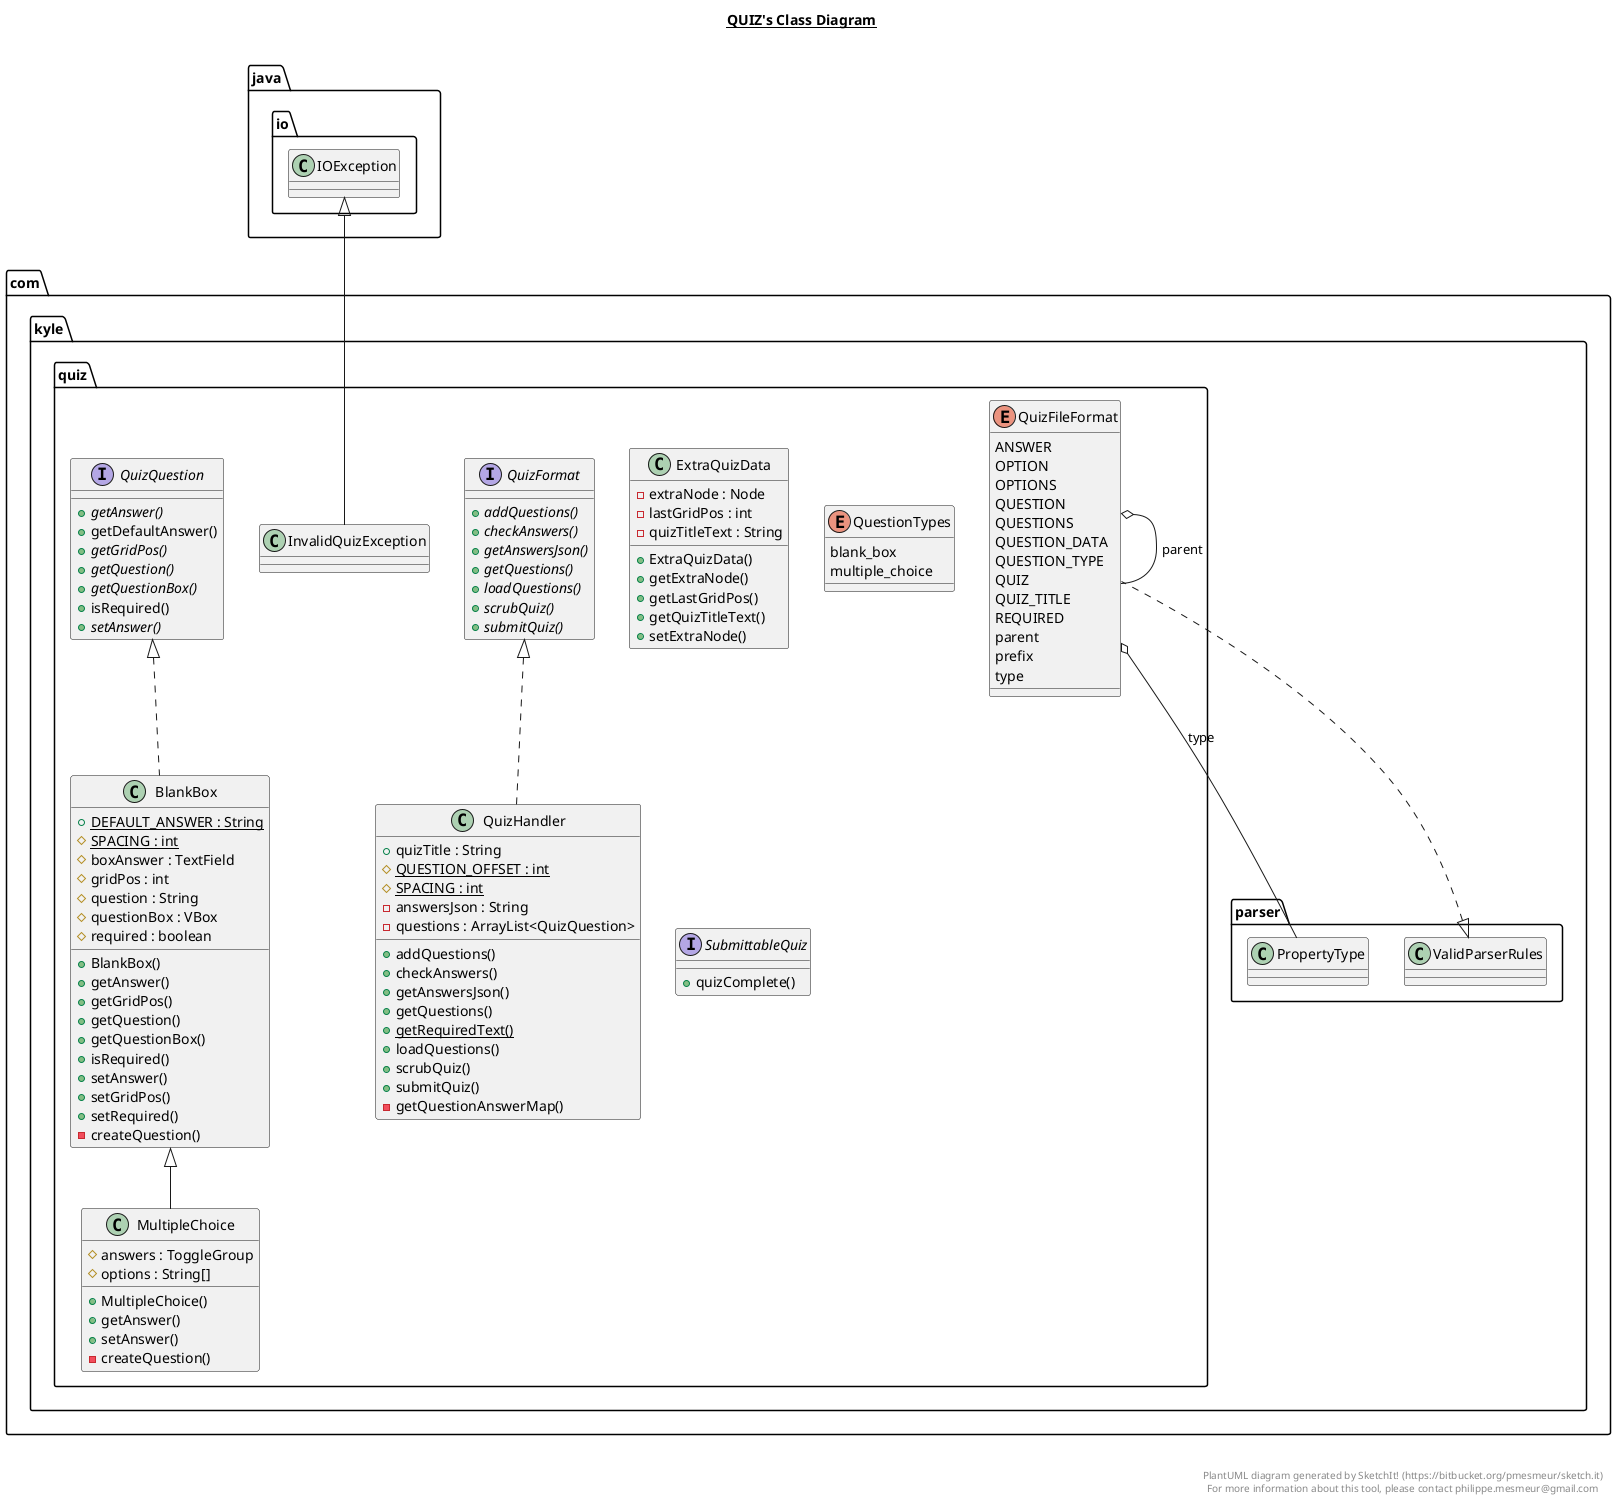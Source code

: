 @startuml

title __QUIZ's Class Diagram__\n

  namespace com.kyle.quiz {
    class com.kyle.quiz.BlankBox {
        {static} + DEFAULT_ANSWER : String
        {static} # SPACING : int
        # boxAnswer : TextField
        # gridPos : int
        # question : String
        # questionBox : VBox
        # required : boolean
        + BlankBox()
        + getAnswer()
        + getGridPos()
        + getQuestion()
        + getQuestionBox()
        + isRequired()
        + setAnswer()
        + setGridPos()
        + setRequired()
        - createQuestion()
    }
  }
  

  namespace com.kyle.quiz {
    class com.kyle.quiz.ExtraQuizData {
        - extraNode : Node
        - lastGridPos : int
        - quizTitleText : String
        + ExtraQuizData()
        + getExtraNode()
        + getLastGridPos()
        + getQuizTitleText()
        + setExtraNode()
    }
  }
  

  namespace com.kyle.quiz {
    class com.kyle.quiz.InvalidQuizException {
    }
  }
  

  namespace com.kyle.quiz {
    class com.kyle.quiz.MultipleChoice {
        # answers : ToggleGroup
        # options : String[]
        + MultipleChoice()
        + getAnswer()
        + setAnswer()
        - createQuestion()
    }
  }
  

  namespace com.kyle.quiz {
    enum QuestionTypes {
      blank_box
      multiple_choice
    }
  }
  

  namespace com.kyle.quiz {
    enum QuizFileFormat {
      ANSWER
      OPTION
      OPTIONS
      QUESTION
      QUESTIONS
      QUESTION_DATA
      QUESTION_TYPE
      QUIZ
      QUIZ_TITLE
      REQUIRED
      parent
      prefix
      type
    }
  }
  

  namespace com.kyle.quiz {
    interface com.kyle.quiz.QuizFormat {
        {abstract} + addQuestions()
        {abstract} + checkAnswers()
        {abstract} + getAnswersJson()
        {abstract} + getQuestions()
        {abstract} + loadQuestions()
        {abstract} + scrubQuiz()
        {abstract} + submitQuiz()
    }
  }
  

  namespace com.kyle.quiz {
    class com.kyle.quiz.QuizHandler {
        + quizTitle : String
        {static} # QUESTION_OFFSET : int
        {static} # SPACING : int
        - answersJson : String
        - questions : ArrayList<QuizQuestion>
        + addQuestions()
        + checkAnswers()
        + getAnswersJson()
        + getQuestions()
        {static} + getRequiredText()
        + loadQuestions()
        + scrubQuiz()
        + submitQuiz()
        - getQuestionAnswerMap()
    }
  }
  

  namespace com.kyle.quiz {
    interface com.kyle.quiz.QuizQuestion {
        {abstract} + getAnswer()
        + getDefaultAnswer()
        {abstract} + getGridPos()
        {abstract} + getQuestion()
        {abstract} + getQuestionBox()
        + isRequired()
        {abstract} + setAnswer()
    }
  }
  

  namespace com.kyle.quiz {
    interface com.kyle.quiz.SubmittableQuiz {
        + quizComplete()
    }
  }
  

  com.kyle.quiz.BlankBox .up.|> com.kyle.quiz.QuizQuestion
  com.kyle.quiz.InvalidQuizException -up-|> java.io.IOException
  com.kyle.quiz.MultipleChoice -up-|> com.kyle.quiz.BlankBox
  com.kyle.quiz.QuizFileFormat .up.|> com.kyle.parser.ValidParserRules
  com.kyle.quiz.QuizFileFormat o-- com.kyle.quiz.QuizFileFormat : parent
  com.kyle.quiz.QuizFileFormat o-- com.kyle.parser.PropertyType : type
  com.kyle.quiz.QuizHandler .up.|> com.kyle.quiz.QuizFormat


right footer


PlantUML diagram generated by SketchIt! (https://bitbucket.org/pmesmeur/sketch.it)
For more information about this tool, please contact philippe.mesmeur@gmail.com
endfooter

@enduml
